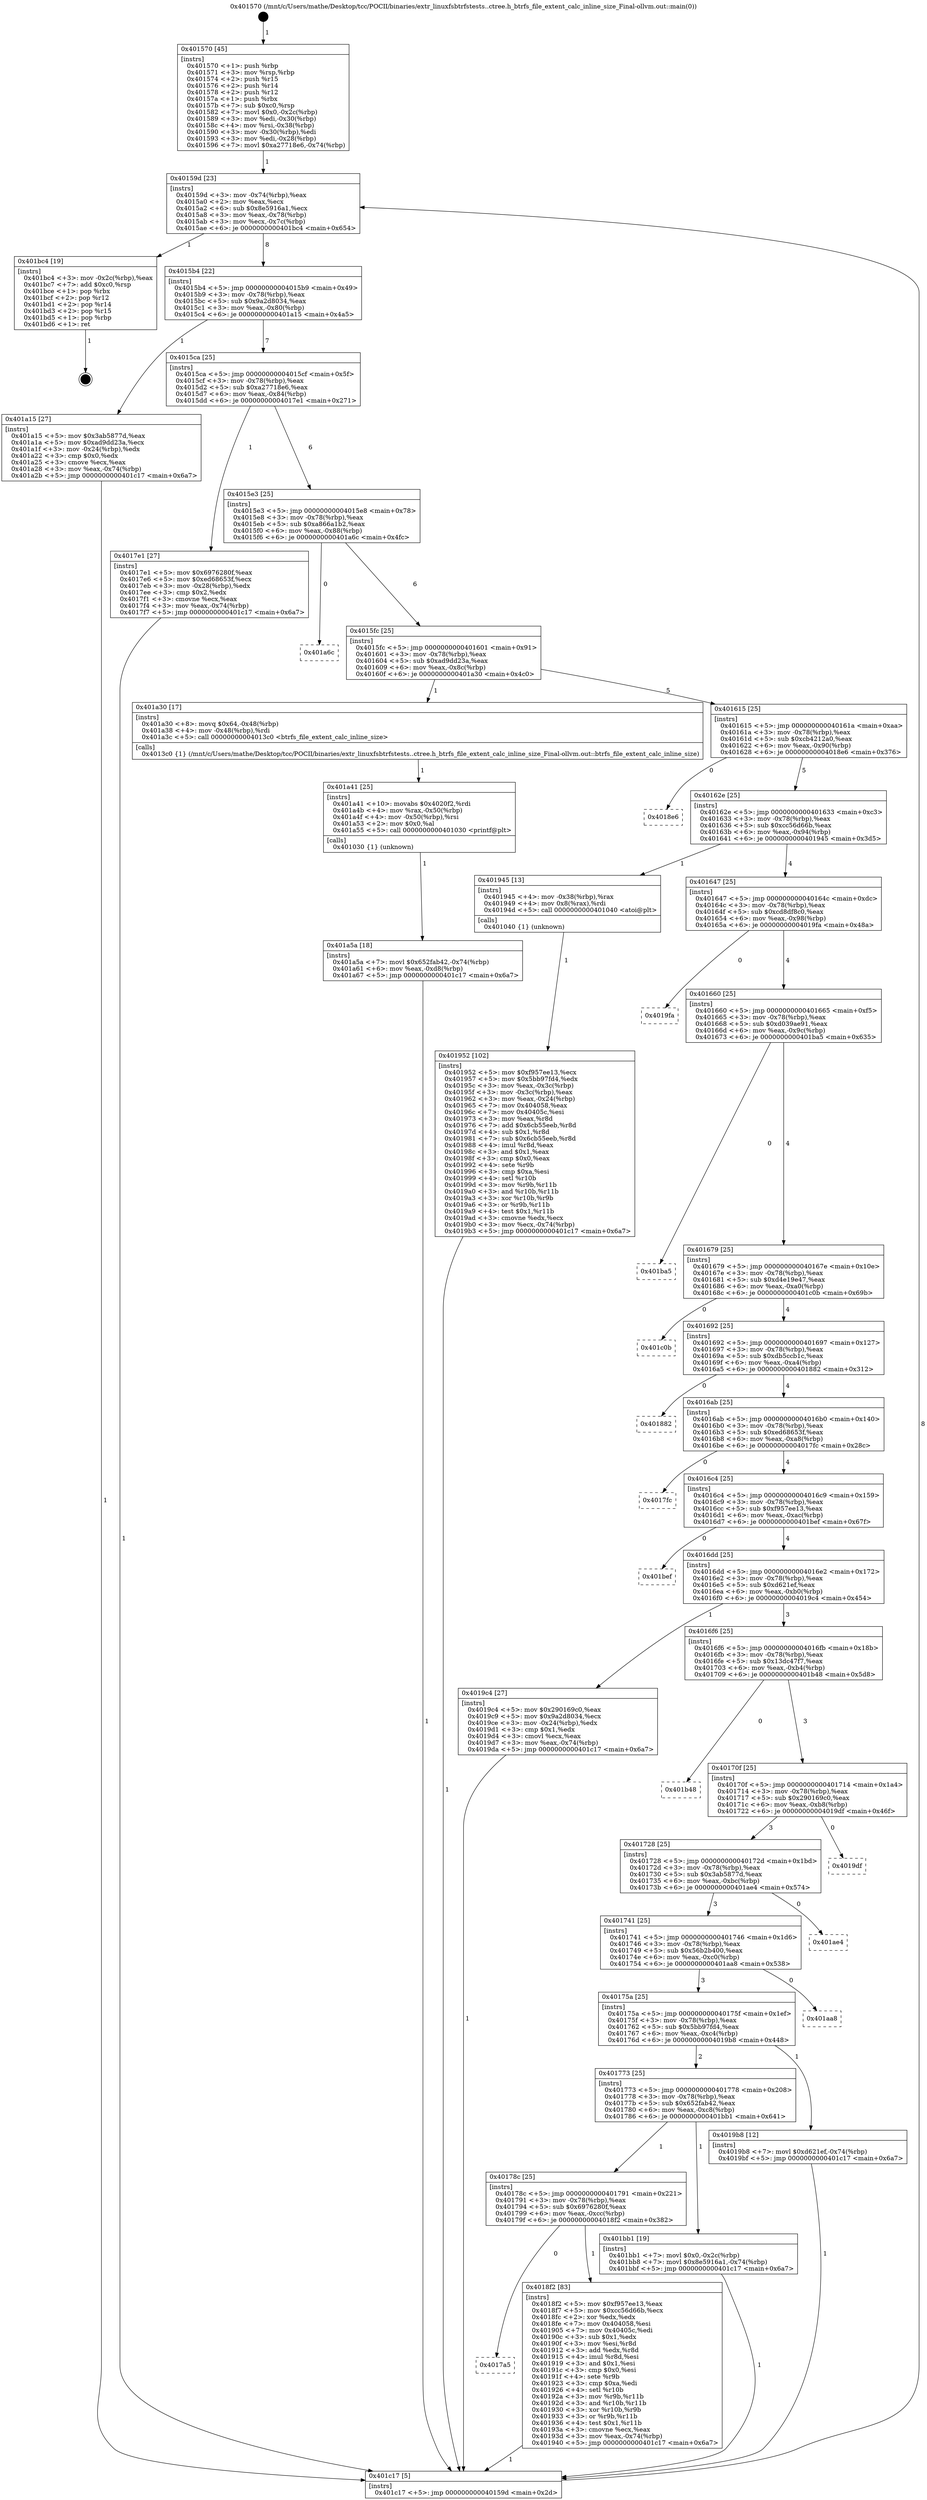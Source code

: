 digraph "0x401570" {
  label = "0x401570 (/mnt/c/Users/mathe/Desktop/tcc/POCII/binaries/extr_linuxfsbtrfstests..ctree.h_btrfs_file_extent_calc_inline_size_Final-ollvm.out::main(0))"
  labelloc = "t"
  node[shape=record]

  Entry [label="",width=0.3,height=0.3,shape=circle,fillcolor=black,style=filled]
  "0x40159d" [label="{
     0x40159d [23]\l
     | [instrs]\l
     &nbsp;&nbsp;0x40159d \<+3\>: mov -0x74(%rbp),%eax\l
     &nbsp;&nbsp;0x4015a0 \<+2\>: mov %eax,%ecx\l
     &nbsp;&nbsp;0x4015a2 \<+6\>: sub $0x8e5916a1,%ecx\l
     &nbsp;&nbsp;0x4015a8 \<+3\>: mov %eax,-0x78(%rbp)\l
     &nbsp;&nbsp;0x4015ab \<+3\>: mov %ecx,-0x7c(%rbp)\l
     &nbsp;&nbsp;0x4015ae \<+6\>: je 0000000000401bc4 \<main+0x654\>\l
  }"]
  "0x401bc4" [label="{
     0x401bc4 [19]\l
     | [instrs]\l
     &nbsp;&nbsp;0x401bc4 \<+3\>: mov -0x2c(%rbp),%eax\l
     &nbsp;&nbsp;0x401bc7 \<+7\>: add $0xc0,%rsp\l
     &nbsp;&nbsp;0x401bce \<+1\>: pop %rbx\l
     &nbsp;&nbsp;0x401bcf \<+2\>: pop %r12\l
     &nbsp;&nbsp;0x401bd1 \<+2\>: pop %r14\l
     &nbsp;&nbsp;0x401bd3 \<+2\>: pop %r15\l
     &nbsp;&nbsp;0x401bd5 \<+1\>: pop %rbp\l
     &nbsp;&nbsp;0x401bd6 \<+1\>: ret\l
  }"]
  "0x4015b4" [label="{
     0x4015b4 [22]\l
     | [instrs]\l
     &nbsp;&nbsp;0x4015b4 \<+5\>: jmp 00000000004015b9 \<main+0x49\>\l
     &nbsp;&nbsp;0x4015b9 \<+3\>: mov -0x78(%rbp),%eax\l
     &nbsp;&nbsp;0x4015bc \<+5\>: sub $0x9a2d8034,%eax\l
     &nbsp;&nbsp;0x4015c1 \<+3\>: mov %eax,-0x80(%rbp)\l
     &nbsp;&nbsp;0x4015c4 \<+6\>: je 0000000000401a15 \<main+0x4a5\>\l
  }"]
  Exit [label="",width=0.3,height=0.3,shape=circle,fillcolor=black,style=filled,peripheries=2]
  "0x401a15" [label="{
     0x401a15 [27]\l
     | [instrs]\l
     &nbsp;&nbsp;0x401a15 \<+5\>: mov $0x3ab5877d,%eax\l
     &nbsp;&nbsp;0x401a1a \<+5\>: mov $0xad9dd23a,%ecx\l
     &nbsp;&nbsp;0x401a1f \<+3\>: mov -0x24(%rbp),%edx\l
     &nbsp;&nbsp;0x401a22 \<+3\>: cmp $0x0,%edx\l
     &nbsp;&nbsp;0x401a25 \<+3\>: cmove %ecx,%eax\l
     &nbsp;&nbsp;0x401a28 \<+3\>: mov %eax,-0x74(%rbp)\l
     &nbsp;&nbsp;0x401a2b \<+5\>: jmp 0000000000401c17 \<main+0x6a7\>\l
  }"]
  "0x4015ca" [label="{
     0x4015ca [25]\l
     | [instrs]\l
     &nbsp;&nbsp;0x4015ca \<+5\>: jmp 00000000004015cf \<main+0x5f\>\l
     &nbsp;&nbsp;0x4015cf \<+3\>: mov -0x78(%rbp),%eax\l
     &nbsp;&nbsp;0x4015d2 \<+5\>: sub $0xa27718e6,%eax\l
     &nbsp;&nbsp;0x4015d7 \<+6\>: mov %eax,-0x84(%rbp)\l
     &nbsp;&nbsp;0x4015dd \<+6\>: je 00000000004017e1 \<main+0x271\>\l
  }"]
  "0x401a5a" [label="{
     0x401a5a [18]\l
     | [instrs]\l
     &nbsp;&nbsp;0x401a5a \<+7\>: movl $0x652fab42,-0x74(%rbp)\l
     &nbsp;&nbsp;0x401a61 \<+6\>: mov %eax,-0xd8(%rbp)\l
     &nbsp;&nbsp;0x401a67 \<+5\>: jmp 0000000000401c17 \<main+0x6a7\>\l
  }"]
  "0x4017e1" [label="{
     0x4017e1 [27]\l
     | [instrs]\l
     &nbsp;&nbsp;0x4017e1 \<+5\>: mov $0x6976280f,%eax\l
     &nbsp;&nbsp;0x4017e6 \<+5\>: mov $0xed68653f,%ecx\l
     &nbsp;&nbsp;0x4017eb \<+3\>: mov -0x28(%rbp),%edx\l
     &nbsp;&nbsp;0x4017ee \<+3\>: cmp $0x2,%edx\l
     &nbsp;&nbsp;0x4017f1 \<+3\>: cmovne %ecx,%eax\l
     &nbsp;&nbsp;0x4017f4 \<+3\>: mov %eax,-0x74(%rbp)\l
     &nbsp;&nbsp;0x4017f7 \<+5\>: jmp 0000000000401c17 \<main+0x6a7\>\l
  }"]
  "0x4015e3" [label="{
     0x4015e3 [25]\l
     | [instrs]\l
     &nbsp;&nbsp;0x4015e3 \<+5\>: jmp 00000000004015e8 \<main+0x78\>\l
     &nbsp;&nbsp;0x4015e8 \<+3\>: mov -0x78(%rbp),%eax\l
     &nbsp;&nbsp;0x4015eb \<+5\>: sub $0xa866a1b2,%eax\l
     &nbsp;&nbsp;0x4015f0 \<+6\>: mov %eax,-0x88(%rbp)\l
     &nbsp;&nbsp;0x4015f6 \<+6\>: je 0000000000401a6c \<main+0x4fc\>\l
  }"]
  "0x401c17" [label="{
     0x401c17 [5]\l
     | [instrs]\l
     &nbsp;&nbsp;0x401c17 \<+5\>: jmp 000000000040159d \<main+0x2d\>\l
  }"]
  "0x401570" [label="{
     0x401570 [45]\l
     | [instrs]\l
     &nbsp;&nbsp;0x401570 \<+1\>: push %rbp\l
     &nbsp;&nbsp;0x401571 \<+3\>: mov %rsp,%rbp\l
     &nbsp;&nbsp;0x401574 \<+2\>: push %r15\l
     &nbsp;&nbsp;0x401576 \<+2\>: push %r14\l
     &nbsp;&nbsp;0x401578 \<+2\>: push %r12\l
     &nbsp;&nbsp;0x40157a \<+1\>: push %rbx\l
     &nbsp;&nbsp;0x40157b \<+7\>: sub $0xc0,%rsp\l
     &nbsp;&nbsp;0x401582 \<+7\>: movl $0x0,-0x2c(%rbp)\l
     &nbsp;&nbsp;0x401589 \<+3\>: mov %edi,-0x30(%rbp)\l
     &nbsp;&nbsp;0x40158c \<+4\>: mov %rsi,-0x38(%rbp)\l
     &nbsp;&nbsp;0x401590 \<+3\>: mov -0x30(%rbp),%edi\l
     &nbsp;&nbsp;0x401593 \<+3\>: mov %edi,-0x28(%rbp)\l
     &nbsp;&nbsp;0x401596 \<+7\>: movl $0xa27718e6,-0x74(%rbp)\l
  }"]
  "0x401a41" [label="{
     0x401a41 [25]\l
     | [instrs]\l
     &nbsp;&nbsp;0x401a41 \<+10\>: movabs $0x4020f2,%rdi\l
     &nbsp;&nbsp;0x401a4b \<+4\>: mov %rax,-0x50(%rbp)\l
     &nbsp;&nbsp;0x401a4f \<+4\>: mov -0x50(%rbp),%rsi\l
     &nbsp;&nbsp;0x401a53 \<+2\>: mov $0x0,%al\l
     &nbsp;&nbsp;0x401a55 \<+5\>: call 0000000000401030 \<printf@plt\>\l
     | [calls]\l
     &nbsp;&nbsp;0x401030 \{1\} (unknown)\l
  }"]
  "0x401a6c" [label="{
     0x401a6c\l
  }", style=dashed]
  "0x4015fc" [label="{
     0x4015fc [25]\l
     | [instrs]\l
     &nbsp;&nbsp;0x4015fc \<+5\>: jmp 0000000000401601 \<main+0x91\>\l
     &nbsp;&nbsp;0x401601 \<+3\>: mov -0x78(%rbp),%eax\l
     &nbsp;&nbsp;0x401604 \<+5\>: sub $0xad9dd23a,%eax\l
     &nbsp;&nbsp;0x401609 \<+6\>: mov %eax,-0x8c(%rbp)\l
     &nbsp;&nbsp;0x40160f \<+6\>: je 0000000000401a30 \<main+0x4c0\>\l
  }"]
  "0x401952" [label="{
     0x401952 [102]\l
     | [instrs]\l
     &nbsp;&nbsp;0x401952 \<+5\>: mov $0xf957ee13,%ecx\l
     &nbsp;&nbsp;0x401957 \<+5\>: mov $0x5bb97fd4,%edx\l
     &nbsp;&nbsp;0x40195c \<+3\>: mov %eax,-0x3c(%rbp)\l
     &nbsp;&nbsp;0x40195f \<+3\>: mov -0x3c(%rbp),%eax\l
     &nbsp;&nbsp;0x401962 \<+3\>: mov %eax,-0x24(%rbp)\l
     &nbsp;&nbsp;0x401965 \<+7\>: mov 0x404058,%eax\l
     &nbsp;&nbsp;0x40196c \<+7\>: mov 0x40405c,%esi\l
     &nbsp;&nbsp;0x401973 \<+3\>: mov %eax,%r8d\l
     &nbsp;&nbsp;0x401976 \<+7\>: add $0x6cb55eeb,%r8d\l
     &nbsp;&nbsp;0x40197d \<+4\>: sub $0x1,%r8d\l
     &nbsp;&nbsp;0x401981 \<+7\>: sub $0x6cb55eeb,%r8d\l
     &nbsp;&nbsp;0x401988 \<+4\>: imul %r8d,%eax\l
     &nbsp;&nbsp;0x40198c \<+3\>: and $0x1,%eax\l
     &nbsp;&nbsp;0x40198f \<+3\>: cmp $0x0,%eax\l
     &nbsp;&nbsp;0x401992 \<+4\>: sete %r9b\l
     &nbsp;&nbsp;0x401996 \<+3\>: cmp $0xa,%esi\l
     &nbsp;&nbsp;0x401999 \<+4\>: setl %r10b\l
     &nbsp;&nbsp;0x40199d \<+3\>: mov %r9b,%r11b\l
     &nbsp;&nbsp;0x4019a0 \<+3\>: and %r10b,%r11b\l
     &nbsp;&nbsp;0x4019a3 \<+3\>: xor %r10b,%r9b\l
     &nbsp;&nbsp;0x4019a6 \<+3\>: or %r9b,%r11b\l
     &nbsp;&nbsp;0x4019a9 \<+4\>: test $0x1,%r11b\l
     &nbsp;&nbsp;0x4019ad \<+3\>: cmovne %edx,%ecx\l
     &nbsp;&nbsp;0x4019b0 \<+3\>: mov %ecx,-0x74(%rbp)\l
     &nbsp;&nbsp;0x4019b3 \<+5\>: jmp 0000000000401c17 \<main+0x6a7\>\l
  }"]
  "0x401a30" [label="{
     0x401a30 [17]\l
     | [instrs]\l
     &nbsp;&nbsp;0x401a30 \<+8\>: movq $0x64,-0x48(%rbp)\l
     &nbsp;&nbsp;0x401a38 \<+4\>: mov -0x48(%rbp),%rdi\l
     &nbsp;&nbsp;0x401a3c \<+5\>: call 00000000004013c0 \<btrfs_file_extent_calc_inline_size\>\l
     | [calls]\l
     &nbsp;&nbsp;0x4013c0 \{1\} (/mnt/c/Users/mathe/Desktop/tcc/POCII/binaries/extr_linuxfsbtrfstests..ctree.h_btrfs_file_extent_calc_inline_size_Final-ollvm.out::btrfs_file_extent_calc_inline_size)\l
  }"]
  "0x401615" [label="{
     0x401615 [25]\l
     | [instrs]\l
     &nbsp;&nbsp;0x401615 \<+5\>: jmp 000000000040161a \<main+0xaa\>\l
     &nbsp;&nbsp;0x40161a \<+3\>: mov -0x78(%rbp),%eax\l
     &nbsp;&nbsp;0x40161d \<+5\>: sub $0xcb4212a0,%eax\l
     &nbsp;&nbsp;0x401622 \<+6\>: mov %eax,-0x90(%rbp)\l
     &nbsp;&nbsp;0x401628 \<+6\>: je 00000000004018e6 \<main+0x376\>\l
  }"]
  "0x4017a5" [label="{
     0x4017a5\l
  }", style=dashed]
  "0x4018e6" [label="{
     0x4018e6\l
  }", style=dashed]
  "0x40162e" [label="{
     0x40162e [25]\l
     | [instrs]\l
     &nbsp;&nbsp;0x40162e \<+5\>: jmp 0000000000401633 \<main+0xc3\>\l
     &nbsp;&nbsp;0x401633 \<+3\>: mov -0x78(%rbp),%eax\l
     &nbsp;&nbsp;0x401636 \<+5\>: sub $0xcc56d66b,%eax\l
     &nbsp;&nbsp;0x40163b \<+6\>: mov %eax,-0x94(%rbp)\l
     &nbsp;&nbsp;0x401641 \<+6\>: je 0000000000401945 \<main+0x3d5\>\l
  }"]
  "0x4018f2" [label="{
     0x4018f2 [83]\l
     | [instrs]\l
     &nbsp;&nbsp;0x4018f2 \<+5\>: mov $0xf957ee13,%eax\l
     &nbsp;&nbsp;0x4018f7 \<+5\>: mov $0xcc56d66b,%ecx\l
     &nbsp;&nbsp;0x4018fc \<+2\>: xor %edx,%edx\l
     &nbsp;&nbsp;0x4018fe \<+7\>: mov 0x404058,%esi\l
     &nbsp;&nbsp;0x401905 \<+7\>: mov 0x40405c,%edi\l
     &nbsp;&nbsp;0x40190c \<+3\>: sub $0x1,%edx\l
     &nbsp;&nbsp;0x40190f \<+3\>: mov %esi,%r8d\l
     &nbsp;&nbsp;0x401912 \<+3\>: add %edx,%r8d\l
     &nbsp;&nbsp;0x401915 \<+4\>: imul %r8d,%esi\l
     &nbsp;&nbsp;0x401919 \<+3\>: and $0x1,%esi\l
     &nbsp;&nbsp;0x40191c \<+3\>: cmp $0x0,%esi\l
     &nbsp;&nbsp;0x40191f \<+4\>: sete %r9b\l
     &nbsp;&nbsp;0x401923 \<+3\>: cmp $0xa,%edi\l
     &nbsp;&nbsp;0x401926 \<+4\>: setl %r10b\l
     &nbsp;&nbsp;0x40192a \<+3\>: mov %r9b,%r11b\l
     &nbsp;&nbsp;0x40192d \<+3\>: and %r10b,%r11b\l
     &nbsp;&nbsp;0x401930 \<+3\>: xor %r10b,%r9b\l
     &nbsp;&nbsp;0x401933 \<+3\>: or %r9b,%r11b\l
     &nbsp;&nbsp;0x401936 \<+4\>: test $0x1,%r11b\l
     &nbsp;&nbsp;0x40193a \<+3\>: cmovne %ecx,%eax\l
     &nbsp;&nbsp;0x40193d \<+3\>: mov %eax,-0x74(%rbp)\l
     &nbsp;&nbsp;0x401940 \<+5\>: jmp 0000000000401c17 \<main+0x6a7\>\l
  }"]
  "0x401945" [label="{
     0x401945 [13]\l
     | [instrs]\l
     &nbsp;&nbsp;0x401945 \<+4\>: mov -0x38(%rbp),%rax\l
     &nbsp;&nbsp;0x401949 \<+4\>: mov 0x8(%rax),%rdi\l
     &nbsp;&nbsp;0x40194d \<+5\>: call 0000000000401040 \<atoi@plt\>\l
     | [calls]\l
     &nbsp;&nbsp;0x401040 \{1\} (unknown)\l
  }"]
  "0x401647" [label="{
     0x401647 [25]\l
     | [instrs]\l
     &nbsp;&nbsp;0x401647 \<+5\>: jmp 000000000040164c \<main+0xdc\>\l
     &nbsp;&nbsp;0x40164c \<+3\>: mov -0x78(%rbp),%eax\l
     &nbsp;&nbsp;0x40164f \<+5\>: sub $0xcd8df8c0,%eax\l
     &nbsp;&nbsp;0x401654 \<+6\>: mov %eax,-0x98(%rbp)\l
     &nbsp;&nbsp;0x40165a \<+6\>: je 00000000004019fa \<main+0x48a\>\l
  }"]
  "0x40178c" [label="{
     0x40178c [25]\l
     | [instrs]\l
     &nbsp;&nbsp;0x40178c \<+5\>: jmp 0000000000401791 \<main+0x221\>\l
     &nbsp;&nbsp;0x401791 \<+3\>: mov -0x78(%rbp),%eax\l
     &nbsp;&nbsp;0x401794 \<+5\>: sub $0x6976280f,%eax\l
     &nbsp;&nbsp;0x401799 \<+6\>: mov %eax,-0xcc(%rbp)\l
     &nbsp;&nbsp;0x40179f \<+6\>: je 00000000004018f2 \<main+0x382\>\l
  }"]
  "0x4019fa" [label="{
     0x4019fa\l
  }", style=dashed]
  "0x401660" [label="{
     0x401660 [25]\l
     | [instrs]\l
     &nbsp;&nbsp;0x401660 \<+5\>: jmp 0000000000401665 \<main+0xf5\>\l
     &nbsp;&nbsp;0x401665 \<+3\>: mov -0x78(%rbp),%eax\l
     &nbsp;&nbsp;0x401668 \<+5\>: sub $0xd039ae91,%eax\l
     &nbsp;&nbsp;0x40166d \<+6\>: mov %eax,-0x9c(%rbp)\l
     &nbsp;&nbsp;0x401673 \<+6\>: je 0000000000401ba5 \<main+0x635\>\l
  }"]
  "0x401bb1" [label="{
     0x401bb1 [19]\l
     | [instrs]\l
     &nbsp;&nbsp;0x401bb1 \<+7\>: movl $0x0,-0x2c(%rbp)\l
     &nbsp;&nbsp;0x401bb8 \<+7\>: movl $0x8e5916a1,-0x74(%rbp)\l
     &nbsp;&nbsp;0x401bbf \<+5\>: jmp 0000000000401c17 \<main+0x6a7\>\l
  }"]
  "0x401ba5" [label="{
     0x401ba5\l
  }", style=dashed]
  "0x401679" [label="{
     0x401679 [25]\l
     | [instrs]\l
     &nbsp;&nbsp;0x401679 \<+5\>: jmp 000000000040167e \<main+0x10e\>\l
     &nbsp;&nbsp;0x40167e \<+3\>: mov -0x78(%rbp),%eax\l
     &nbsp;&nbsp;0x401681 \<+5\>: sub $0xd4e19e47,%eax\l
     &nbsp;&nbsp;0x401686 \<+6\>: mov %eax,-0xa0(%rbp)\l
     &nbsp;&nbsp;0x40168c \<+6\>: je 0000000000401c0b \<main+0x69b\>\l
  }"]
  "0x401773" [label="{
     0x401773 [25]\l
     | [instrs]\l
     &nbsp;&nbsp;0x401773 \<+5\>: jmp 0000000000401778 \<main+0x208\>\l
     &nbsp;&nbsp;0x401778 \<+3\>: mov -0x78(%rbp),%eax\l
     &nbsp;&nbsp;0x40177b \<+5\>: sub $0x652fab42,%eax\l
     &nbsp;&nbsp;0x401780 \<+6\>: mov %eax,-0xc8(%rbp)\l
     &nbsp;&nbsp;0x401786 \<+6\>: je 0000000000401bb1 \<main+0x641\>\l
  }"]
  "0x401c0b" [label="{
     0x401c0b\l
  }", style=dashed]
  "0x401692" [label="{
     0x401692 [25]\l
     | [instrs]\l
     &nbsp;&nbsp;0x401692 \<+5\>: jmp 0000000000401697 \<main+0x127\>\l
     &nbsp;&nbsp;0x401697 \<+3\>: mov -0x78(%rbp),%eax\l
     &nbsp;&nbsp;0x40169a \<+5\>: sub $0xdb5ccb1c,%eax\l
     &nbsp;&nbsp;0x40169f \<+6\>: mov %eax,-0xa4(%rbp)\l
     &nbsp;&nbsp;0x4016a5 \<+6\>: je 0000000000401882 \<main+0x312\>\l
  }"]
  "0x4019b8" [label="{
     0x4019b8 [12]\l
     | [instrs]\l
     &nbsp;&nbsp;0x4019b8 \<+7\>: movl $0xd621ef,-0x74(%rbp)\l
     &nbsp;&nbsp;0x4019bf \<+5\>: jmp 0000000000401c17 \<main+0x6a7\>\l
  }"]
  "0x401882" [label="{
     0x401882\l
  }", style=dashed]
  "0x4016ab" [label="{
     0x4016ab [25]\l
     | [instrs]\l
     &nbsp;&nbsp;0x4016ab \<+5\>: jmp 00000000004016b0 \<main+0x140\>\l
     &nbsp;&nbsp;0x4016b0 \<+3\>: mov -0x78(%rbp),%eax\l
     &nbsp;&nbsp;0x4016b3 \<+5\>: sub $0xed68653f,%eax\l
     &nbsp;&nbsp;0x4016b8 \<+6\>: mov %eax,-0xa8(%rbp)\l
     &nbsp;&nbsp;0x4016be \<+6\>: je 00000000004017fc \<main+0x28c\>\l
  }"]
  "0x40175a" [label="{
     0x40175a [25]\l
     | [instrs]\l
     &nbsp;&nbsp;0x40175a \<+5\>: jmp 000000000040175f \<main+0x1ef\>\l
     &nbsp;&nbsp;0x40175f \<+3\>: mov -0x78(%rbp),%eax\l
     &nbsp;&nbsp;0x401762 \<+5\>: sub $0x5bb97fd4,%eax\l
     &nbsp;&nbsp;0x401767 \<+6\>: mov %eax,-0xc4(%rbp)\l
     &nbsp;&nbsp;0x40176d \<+6\>: je 00000000004019b8 \<main+0x448\>\l
  }"]
  "0x4017fc" [label="{
     0x4017fc\l
  }", style=dashed]
  "0x4016c4" [label="{
     0x4016c4 [25]\l
     | [instrs]\l
     &nbsp;&nbsp;0x4016c4 \<+5\>: jmp 00000000004016c9 \<main+0x159\>\l
     &nbsp;&nbsp;0x4016c9 \<+3\>: mov -0x78(%rbp),%eax\l
     &nbsp;&nbsp;0x4016cc \<+5\>: sub $0xf957ee13,%eax\l
     &nbsp;&nbsp;0x4016d1 \<+6\>: mov %eax,-0xac(%rbp)\l
     &nbsp;&nbsp;0x4016d7 \<+6\>: je 0000000000401bef \<main+0x67f\>\l
  }"]
  "0x401aa8" [label="{
     0x401aa8\l
  }", style=dashed]
  "0x401bef" [label="{
     0x401bef\l
  }", style=dashed]
  "0x4016dd" [label="{
     0x4016dd [25]\l
     | [instrs]\l
     &nbsp;&nbsp;0x4016dd \<+5\>: jmp 00000000004016e2 \<main+0x172\>\l
     &nbsp;&nbsp;0x4016e2 \<+3\>: mov -0x78(%rbp),%eax\l
     &nbsp;&nbsp;0x4016e5 \<+5\>: sub $0xd621ef,%eax\l
     &nbsp;&nbsp;0x4016ea \<+6\>: mov %eax,-0xb0(%rbp)\l
     &nbsp;&nbsp;0x4016f0 \<+6\>: je 00000000004019c4 \<main+0x454\>\l
  }"]
  "0x401741" [label="{
     0x401741 [25]\l
     | [instrs]\l
     &nbsp;&nbsp;0x401741 \<+5\>: jmp 0000000000401746 \<main+0x1d6\>\l
     &nbsp;&nbsp;0x401746 \<+3\>: mov -0x78(%rbp),%eax\l
     &nbsp;&nbsp;0x401749 \<+5\>: sub $0x56b2b400,%eax\l
     &nbsp;&nbsp;0x40174e \<+6\>: mov %eax,-0xc0(%rbp)\l
     &nbsp;&nbsp;0x401754 \<+6\>: je 0000000000401aa8 \<main+0x538\>\l
  }"]
  "0x4019c4" [label="{
     0x4019c4 [27]\l
     | [instrs]\l
     &nbsp;&nbsp;0x4019c4 \<+5\>: mov $0x290169c0,%eax\l
     &nbsp;&nbsp;0x4019c9 \<+5\>: mov $0x9a2d8034,%ecx\l
     &nbsp;&nbsp;0x4019ce \<+3\>: mov -0x24(%rbp),%edx\l
     &nbsp;&nbsp;0x4019d1 \<+3\>: cmp $0x1,%edx\l
     &nbsp;&nbsp;0x4019d4 \<+3\>: cmovl %ecx,%eax\l
     &nbsp;&nbsp;0x4019d7 \<+3\>: mov %eax,-0x74(%rbp)\l
     &nbsp;&nbsp;0x4019da \<+5\>: jmp 0000000000401c17 \<main+0x6a7\>\l
  }"]
  "0x4016f6" [label="{
     0x4016f6 [25]\l
     | [instrs]\l
     &nbsp;&nbsp;0x4016f6 \<+5\>: jmp 00000000004016fb \<main+0x18b\>\l
     &nbsp;&nbsp;0x4016fb \<+3\>: mov -0x78(%rbp),%eax\l
     &nbsp;&nbsp;0x4016fe \<+5\>: sub $0x13dc47f7,%eax\l
     &nbsp;&nbsp;0x401703 \<+6\>: mov %eax,-0xb4(%rbp)\l
     &nbsp;&nbsp;0x401709 \<+6\>: je 0000000000401b48 \<main+0x5d8\>\l
  }"]
  "0x401ae4" [label="{
     0x401ae4\l
  }", style=dashed]
  "0x401b48" [label="{
     0x401b48\l
  }", style=dashed]
  "0x40170f" [label="{
     0x40170f [25]\l
     | [instrs]\l
     &nbsp;&nbsp;0x40170f \<+5\>: jmp 0000000000401714 \<main+0x1a4\>\l
     &nbsp;&nbsp;0x401714 \<+3\>: mov -0x78(%rbp),%eax\l
     &nbsp;&nbsp;0x401717 \<+5\>: sub $0x290169c0,%eax\l
     &nbsp;&nbsp;0x40171c \<+6\>: mov %eax,-0xb8(%rbp)\l
     &nbsp;&nbsp;0x401722 \<+6\>: je 00000000004019df \<main+0x46f\>\l
  }"]
  "0x401728" [label="{
     0x401728 [25]\l
     | [instrs]\l
     &nbsp;&nbsp;0x401728 \<+5\>: jmp 000000000040172d \<main+0x1bd\>\l
     &nbsp;&nbsp;0x40172d \<+3\>: mov -0x78(%rbp),%eax\l
     &nbsp;&nbsp;0x401730 \<+5\>: sub $0x3ab5877d,%eax\l
     &nbsp;&nbsp;0x401735 \<+6\>: mov %eax,-0xbc(%rbp)\l
     &nbsp;&nbsp;0x40173b \<+6\>: je 0000000000401ae4 \<main+0x574\>\l
  }"]
  "0x4019df" [label="{
     0x4019df\l
  }", style=dashed]
  Entry -> "0x401570" [label=" 1"]
  "0x40159d" -> "0x401bc4" [label=" 1"]
  "0x40159d" -> "0x4015b4" [label=" 8"]
  "0x401bc4" -> Exit [label=" 1"]
  "0x4015b4" -> "0x401a15" [label=" 1"]
  "0x4015b4" -> "0x4015ca" [label=" 7"]
  "0x401bb1" -> "0x401c17" [label=" 1"]
  "0x4015ca" -> "0x4017e1" [label=" 1"]
  "0x4015ca" -> "0x4015e3" [label=" 6"]
  "0x4017e1" -> "0x401c17" [label=" 1"]
  "0x401570" -> "0x40159d" [label=" 1"]
  "0x401c17" -> "0x40159d" [label=" 8"]
  "0x401a5a" -> "0x401c17" [label=" 1"]
  "0x4015e3" -> "0x401a6c" [label=" 0"]
  "0x4015e3" -> "0x4015fc" [label=" 6"]
  "0x401a41" -> "0x401a5a" [label=" 1"]
  "0x4015fc" -> "0x401a30" [label=" 1"]
  "0x4015fc" -> "0x401615" [label=" 5"]
  "0x401a30" -> "0x401a41" [label=" 1"]
  "0x401615" -> "0x4018e6" [label=" 0"]
  "0x401615" -> "0x40162e" [label=" 5"]
  "0x401a15" -> "0x401c17" [label=" 1"]
  "0x40162e" -> "0x401945" [label=" 1"]
  "0x40162e" -> "0x401647" [label=" 4"]
  "0x4019c4" -> "0x401c17" [label=" 1"]
  "0x401647" -> "0x4019fa" [label=" 0"]
  "0x401647" -> "0x401660" [label=" 4"]
  "0x401952" -> "0x401c17" [label=" 1"]
  "0x401660" -> "0x401ba5" [label=" 0"]
  "0x401660" -> "0x401679" [label=" 4"]
  "0x401945" -> "0x401952" [label=" 1"]
  "0x401679" -> "0x401c0b" [label=" 0"]
  "0x401679" -> "0x401692" [label=" 4"]
  "0x40178c" -> "0x4017a5" [label=" 0"]
  "0x401692" -> "0x401882" [label=" 0"]
  "0x401692" -> "0x4016ab" [label=" 4"]
  "0x40178c" -> "0x4018f2" [label=" 1"]
  "0x4016ab" -> "0x4017fc" [label=" 0"]
  "0x4016ab" -> "0x4016c4" [label=" 4"]
  "0x401773" -> "0x40178c" [label=" 1"]
  "0x4016c4" -> "0x401bef" [label=" 0"]
  "0x4016c4" -> "0x4016dd" [label=" 4"]
  "0x401773" -> "0x401bb1" [label=" 1"]
  "0x4016dd" -> "0x4019c4" [label=" 1"]
  "0x4016dd" -> "0x4016f6" [label=" 3"]
  "0x40175a" -> "0x401773" [label=" 2"]
  "0x4016f6" -> "0x401b48" [label=" 0"]
  "0x4016f6" -> "0x40170f" [label=" 3"]
  "0x40175a" -> "0x4019b8" [label=" 1"]
  "0x40170f" -> "0x4019df" [label=" 0"]
  "0x40170f" -> "0x401728" [label=" 3"]
  "0x4019b8" -> "0x401c17" [label=" 1"]
  "0x401728" -> "0x401ae4" [label=" 0"]
  "0x401728" -> "0x401741" [label=" 3"]
  "0x4018f2" -> "0x401c17" [label=" 1"]
  "0x401741" -> "0x401aa8" [label=" 0"]
  "0x401741" -> "0x40175a" [label=" 3"]
}
